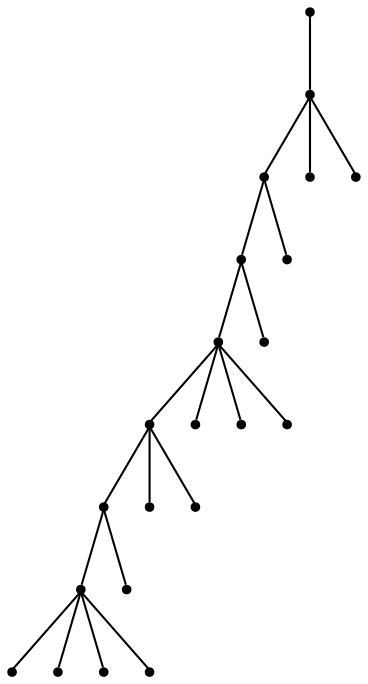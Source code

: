 graph {
  node [shape=point,comment="{\"directed\":false,\"doi\":\"10.1007/978-3-319-27261-0_36\",\"figure\":\"1 (2)\"}"]

  v0 [pos="1422.0859365861986,712.7735652193642"]
  v1 [pos="1373.0780887127537,687.8949017032484"]
  v2 [pos="1363.136993431952,741.982038208041"]
  v3 [pos="1358.1621535733566,634.9330120472254"]
  v4 [pos="1413.5523073427225,650.66341741109"]
  v5 [pos="1318.4360526776038,681.9993261201319"]
  v6 [pos="1270.9816698485185,709.8544157104413"]
  v7 [pos="1301.6000016774005,629.6842658186182"]
  v8 [pos="1249.9824851416336,659.0823253511245"]
  v9 [pos="1306.4695391162886,751.7762036940453"]
  v10 [pos="1224.4461396551678,739.0159451250842"]
  v11 [pos="1258.4869908898045,782.6629929132102"]
  v12 [pos="1201.7946099144033,688.9805016594883"]
  v13 [pos="1199.477575150327,787.9316261757206"]
  v14 [pos="1169.4560842099575,739.3379688227493"]
  v15 [pos="1120.8378425717476,764.8354354417588"]
  v16 [pos="1124.2967981408426,707.9489326418412"]
  v17 [pos="1100.7315982203854,658.3260457740537"]
  v18 [pos="1069.3463741769624,707.9489326418412"]
  v19 [pos="1043.6985581942722,756.4477331352592"]
  v20 [pos="1044.129910225726,659.2458886539471"]
  v21 [pos="1014.387636027468,707.9489326418412"]

  v18 -- v19 [id="-2",pos="1069.3463741769624,707.9489326418412 1043.6985581942722,756.4477331352592 1043.6985581942722,756.4477331352592 1043.6985581942722,756.4477331352592"]
  v16 -- v17 [id="-3",pos="1124.2967981408426,707.9489326418412 1100.7315982203854,658.3260457740537 1100.7315982203854,658.3260457740537 1100.7315982203854,658.3260457740537"]
  v14 -- v15 [id="-4",pos="1169.4560842099575,739.3379688227493 1120.8378425717476,764.8354354417588 1120.8378425717476,764.8354354417588 1120.8378425717476,764.8354354417588"]
  v14 -- v10 [id="-5",pos="1169.4560842099575,739.3379688227493 1224.4461396551678,739.0159451250842 1224.4461396551678,739.0159451250842 1224.4461396551678,739.0159451250842"]
  v18 -- v20 [id="-6",pos="1069.3463741769624,707.9489326418412 1044.129910225726,659.2458886539471 1044.129910225726,659.2458886539471 1044.129910225726,659.2458886539471"]
  v10 -- v13 [id="-7",pos="1224.4461396551678,739.0159451250842 1199.477575150327,787.9316261757206 1199.477575150327,787.9316261757206 1199.477575150327,787.9316261757206"]
  v10 -- v12 [id="-8",pos="1224.4461396551678,739.0159451250842 1201.7946099144033,688.9805016594883 1201.7946099144033,688.9805016594883 1201.7946099144033,688.9805016594883"]
  v10 -- v6 [id="-9",pos="1224.4461396551678,739.0159451250842 1270.9816698485185,709.8544157104413 1270.9816698485185,709.8544157104413 1270.9816698485185,709.8544157104413"]
  v10 -- v11 [id="-10",pos="1224.4461396551678,739.0159451250842 1258.4869908898045,782.6629929132102 1258.4869908898045,782.6629929132102 1258.4869908898045,782.6629929132102"]
  v16 -- v14 [id="-13",pos="1124.2967981408426,707.9489326418412 1169.4560842099575,739.3379688227493 1169.4560842099575,739.3379688227493 1169.4560842099575,739.3379688227493"]
  v6 -- v8 [id="-16",pos="1270.9816698485185,709.8544157104413 1249.9824851416336,659.0823253511245 1249.9824851416336,659.0823253511245 1249.9824851416336,659.0823253511245"]
  v6 -- v5 [id="-17",pos="1270.9816698485185,709.8544157104413 1318.4360526776038,681.9993261201319 1318.4360526776038,681.9993261201319 1318.4360526776038,681.9993261201319"]
  v6 -- v9 [id="-19",pos="1270.9816698485185,709.8544157104413 1306.4695391162886,751.7762036940453 1306.4695391162886,751.7762036940453 1306.4695391162886,751.7762036940453"]
  v5 -- v7 [id="-20",pos="1318.4360526776038,681.9993261201319 1301.6000016774005,629.6842658186182 1301.6000016774005,629.6842658186182 1301.6000016774005,629.6842658186182"]
  v5 -- v1 [id="-22",pos="1318.4360526776038,681.9993261201319 1373.0780887127537,687.8949017032484 1373.0780887127537,687.8949017032484 1373.0780887127537,687.8949017032484"]
  v1 -- v0 [id="-23",pos="1373.0780887127537,687.8949017032484 1422.0859365861986,712.7735652193642 1422.0859365861986,712.7735652193642 1422.0859365861986,712.7735652193642"]
  v1 -- v4 [id="-24",pos="1373.0780887127537,687.8949017032484 1413.5523073427225,650.66341741109 1413.5523073427225,650.66341741109 1413.5523073427225,650.66341741109"]
  v1 -- v3 [id="-25",pos="1373.0780887127537,687.8949017032484 1358.1621535733566,634.9330120472254 1358.1621535733566,634.9330120472254 1358.1621535733566,634.9330120472254"]
  v1 -- v2 [id="-26",pos="1373.0780887127537,687.8949017032484 1363.136993431952,741.982038208041 1363.136993431952,741.982038208041 1363.136993431952,741.982038208041"]
  v21 -- v18 [id="-30",pos="1014.387636027468,707.9489326418412 1069.3463741769624,707.9489326418412 1069.3463741769624,707.9489326418412 1069.3463741769624,707.9489326418412"]
  v18 -- v16 [id="-31",pos="1069.3463741769624,707.9489326418412 1124.2967981408426,707.9489326418412 1124.2967981408426,707.9489326418412 1124.2967981408426,707.9489326418412"]
}